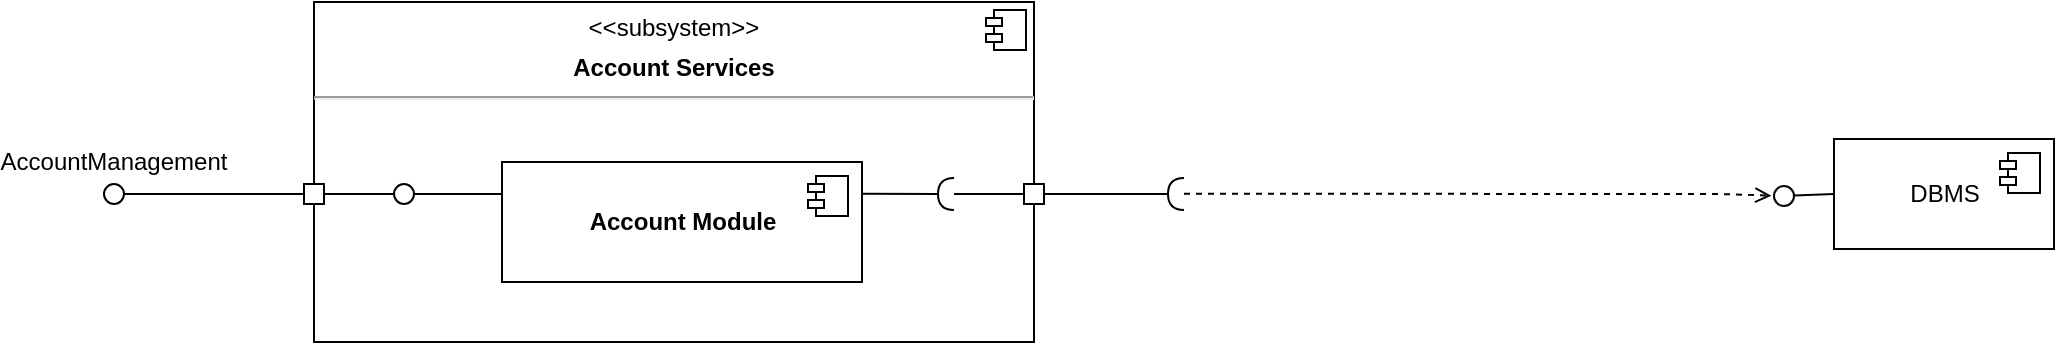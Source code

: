 <mxfile version="14.0.1" type="device"><diagram id="0qaMGkNtFPRNjt4XM_T6" name="Page-1"><mxGraphModel dx="1360" dy="831" grid="1" gridSize="10" guides="1" tooltips="1" connect="1" arrows="1" fold="1" page="1" pageScale="1" pageWidth="827" pageHeight="1169" math="0" shadow="0"><root><mxCell id="0"/><mxCell id="1" parent="0"/><mxCell id="ckcmqnTI4BkF2dhTluJe-3" value="&lt;p style=&quot;margin: 0px ; margin-top: 6px ; text-align: center&quot;&gt;&amp;lt;&amp;lt;subsystem&amp;gt;&amp;gt;&lt;b&gt;&lt;br&gt;&lt;/b&gt;&lt;/p&gt;&lt;p style=&quot;margin: 0px ; margin-top: 6px ; text-align: center&quot;&gt;&lt;b&gt;Account Services&lt;br&gt;&lt;/b&gt;&lt;/p&gt;&lt;hr&gt;" style="align=left;overflow=fill;html=1;dropTarget=0;" vertex="1" parent="1"><mxGeometry x="230" y="70" width="360" height="170" as="geometry"/></mxCell><mxCell id="ckcmqnTI4BkF2dhTluJe-4" value="" style="shape=component;jettyWidth=8;jettyHeight=4;" vertex="1" parent="ckcmqnTI4BkF2dhTluJe-3"><mxGeometry x="1" width="20" height="20" relative="1" as="geometry"><mxPoint x="-24" y="4" as="offset"/></mxGeometry></mxCell><mxCell id="ckcmqnTI4BkF2dhTluJe-5" value="&lt;b&gt;Account Module&lt;/b&gt;" style="html=1;dropTarget=0;" vertex="1" parent="1"><mxGeometry x="324" y="150" width="180" height="60" as="geometry"/></mxCell><mxCell id="ckcmqnTI4BkF2dhTluJe-6" value="" style="shape=module;jettyWidth=8;jettyHeight=4;" vertex="1" parent="ckcmqnTI4BkF2dhTluJe-5"><mxGeometry x="1" width="20" height="20" relative="1" as="geometry"><mxPoint x="-27" y="7" as="offset"/></mxGeometry></mxCell><mxCell id="ckcmqnTI4BkF2dhTluJe-17" value="" style="fontStyle=0;labelPosition=right;verticalLabelPosition=middle;align=left;verticalAlign=middle;spacingLeft=2;" vertex="1" parent="1"><mxGeometry x="225" y="161" width="10" height="10" as="geometry"/></mxCell><mxCell id="ckcmqnTI4BkF2dhTluJe-19" value="" style="ellipse;whiteSpace=wrap;html=1;fontFamily=Helvetica;fontSize=12;fontColor=#000000;align=center;strokeColor=#000000;fillColor=#ffffff;points=[];aspect=fixed;resizable=0;" vertex="1" parent="1"><mxGeometry x="270" y="161" width="10" height="10" as="geometry"/></mxCell><mxCell id="ckcmqnTI4BkF2dhTluJe-22" value="" style="line;strokeWidth=1;fillColor=none;align=left;verticalAlign=middle;spacingTop=-1;spacingLeft=3;spacingRight=3;rotatable=0;labelPosition=right;points=[];portConstraint=eastwest;" vertex="1" parent="1"><mxGeometry x="280" y="162" width="44" height="8" as="geometry"/></mxCell><mxCell id="ckcmqnTI4BkF2dhTluJe-24" value="" style="line;strokeWidth=1;fillColor=none;align=left;verticalAlign=middle;spacingTop=-1;spacingLeft=3;spacingRight=3;rotatable=0;labelPosition=right;points=[];portConstraint=eastwest;" vertex="1" parent="1"><mxGeometry x="235" y="162" width="35" height="8" as="geometry"/></mxCell><mxCell id="ckcmqnTI4BkF2dhTluJe-25" value="" style="rounded=0;orthogonalLoop=1;jettySize=auto;html=1;endArrow=none;endFill=0;exitX=0;exitY=0.5;exitDx=0;exitDy=0;" edge="1" parent="1" target="ckcmqnTI4BkF2dhTluJe-26" source="ckcmqnTI4BkF2dhTluJe-17"><mxGeometry relative="1" as="geometry"><mxPoint x="110" y="165" as="sourcePoint"/></mxGeometry></mxCell><mxCell id="ckcmqnTI4BkF2dhTluJe-26" value="" style="ellipse;whiteSpace=wrap;html=1;fontFamily=Helvetica;fontSize=12;fontColor=#000000;align=center;strokeColor=#000000;fillColor=#ffffff;points=[];aspect=fixed;resizable=0;" vertex="1" parent="1"><mxGeometry x="125" y="161" width="10" height="10" as="geometry"/></mxCell><mxCell id="ckcmqnTI4BkF2dhTluJe-27" value="AccountManagement" style="text;html=1;strokeColor=none;fillColor=none;align=center;verticalAlign=middle;whiteSpace=wrap;rounded=0;" vertex="1" parent="1"><mxGeometry x="110" y="140" width="40" height="20" as="geometry"/></mxCell><mxCell id="ckcmqnTI4BkF2dhTluJe-52" value="" style="endArrow=none;html=1;" edge="1" parent="1" target="ckcmqnTI4BkF2dhTluJe-51"><mxGeometry width="50" height="50" relative="1" as="geometry"><mxPoint x="550" y="166" as="sourcePoint"/><mxPoint x="680" y="166" as="targetPoint"/></mxGeometry></mxCell><mxCell id="ckcmqnTI4BkF2dhTluJe-53" value="DBMS" style="html=1;dropTarget=0;" vertex="1" parent="1"><mxGeometry x="990" y="138.5" width="110" height="55" as="geometry"/></mxCell><mxCell id="ckcmqnTI4BkF2dhTluJe-54" value="" style="shape=module;jettyWidth=8;jettyHeight=4;" vertex="1" parent="ckcmqnTI4BkF2dhTluJe-53"><mxGeometry x="1" width="20" height="20" relative="1" as="geometry"><mxPoint x="-27" y="7" as="offset"/></mxGeometry></mxCell><mxCell id="ckcmqnTI4BkF2dhTluJe-59" value="" style="rounded=0;orthogonalLoop=1;jettySize=auto;html=1;endArrow=none;endFill=0;exitX=0;exitY=0.5;exitDx=0;exitDy=0;" edge="1" parent="1" target="ckcmqnTI4BkF2dhTluJe-60" source="ckcmqnTI4BkF2dhTluJe-53"><mxGeometry relative="1" as="geometry"><mxPoint x="890" y="187" as="sourcePoint"/></mxGeometry></mxCell><mxCell id="ckcmqnTI4BkF2dhTluJe-60" value="" style="ellipse;whiteSpace=wrap;html=1;fontFamily=Helvetica;fontSize=12;fontColor=#000000;align=center;strokeColor=#000000;fillColor=#ffffff;points=[];aspect=fixed;resizable=0;" vertex="1" parent="1"><mxGeometry x="960" y="162" width="10" height="10" as="geometry"/></mxCell><mxCell id="ckcmqnTI4BkF2dhTluJe-66" value="" style="group" vertex="1" connectable="0" parent="1"><mxGeometry x="504" y="161" width="161" height="10" as="geometry"/></mxCell><mxCell id="ckcmqnTI4BkF2dhTluJe-11" value="" style="rounded=0;orthogonalLoop=1;jettySize=auto;html=1;endArrow=halfCircle;endFill=0;endSize=6;strokeWidth=1;" edge="1" parent="ckcmqnTI4BkF2dhTluJe-66"><mxGeometry relative="1" as="geometry"><mxPoint y="4.88" as="sourcePoint"/><mxPoint x="46" y="5" as="targetPoint"/></mxGeometry></mxCell><mxCell id="ckcmqnTI4BkF2dhTluJe-51" value="" style="fontStyle=0;labelPosition=right;verticalLabelPosition=middle;align=left;verticalAlign=middle;spacingLeft=2;" vertex="1" parent="ckcmqnTI4BkF2dhTluJe-66"><mxGeometry x="81" width="10" height="10" as="geometry"/></mxCell><mxCell id="ckcmqnTI4BkF2dhTluJe-64" value="" style="rounded=0;orthogonalLoop=1;jettySize=auto;html=1;endArrow=halfCircle;endFill=0;entryX=0.5;entryY=0.5;entryDx=0;entryDy=0;endSize=6;strokeWidth=1;" edge="1" parent="ckcmqnTI4BkF2dhTluJe-66"><mxGeometry relative="1" as="geometry"><mxPoint x="91" y="4.94" as="sourcePoint"/><mxPoint x="161" y="4.94" as="targetPoint"/></mxGeometry></mxCell><mxCell id="ckcmqnTI4BkF2dhTluJe-106" value="" style="endArrow=open;html=1;dashed=1;endFill=0;entryX=-0.133;entryY=0.486;entryDx=0;entryDy=0;entryPerimeter=0;" edge="1" parent="1" target="ckcmqnTI4BkF2dhTluJe-60"><mxGeometry width="50" height="50" relative="1" as="geometry"><mxPoint x="665" y="165.86" as="sourcePoint"/><mxPoint x="915" y="165.86" as="targetPoint"/><Array as="points"><mxPoint x="935" y="166"/></Array></mxGeometry></mxCell></root></mxGraphModel></diagram></mxfile>
